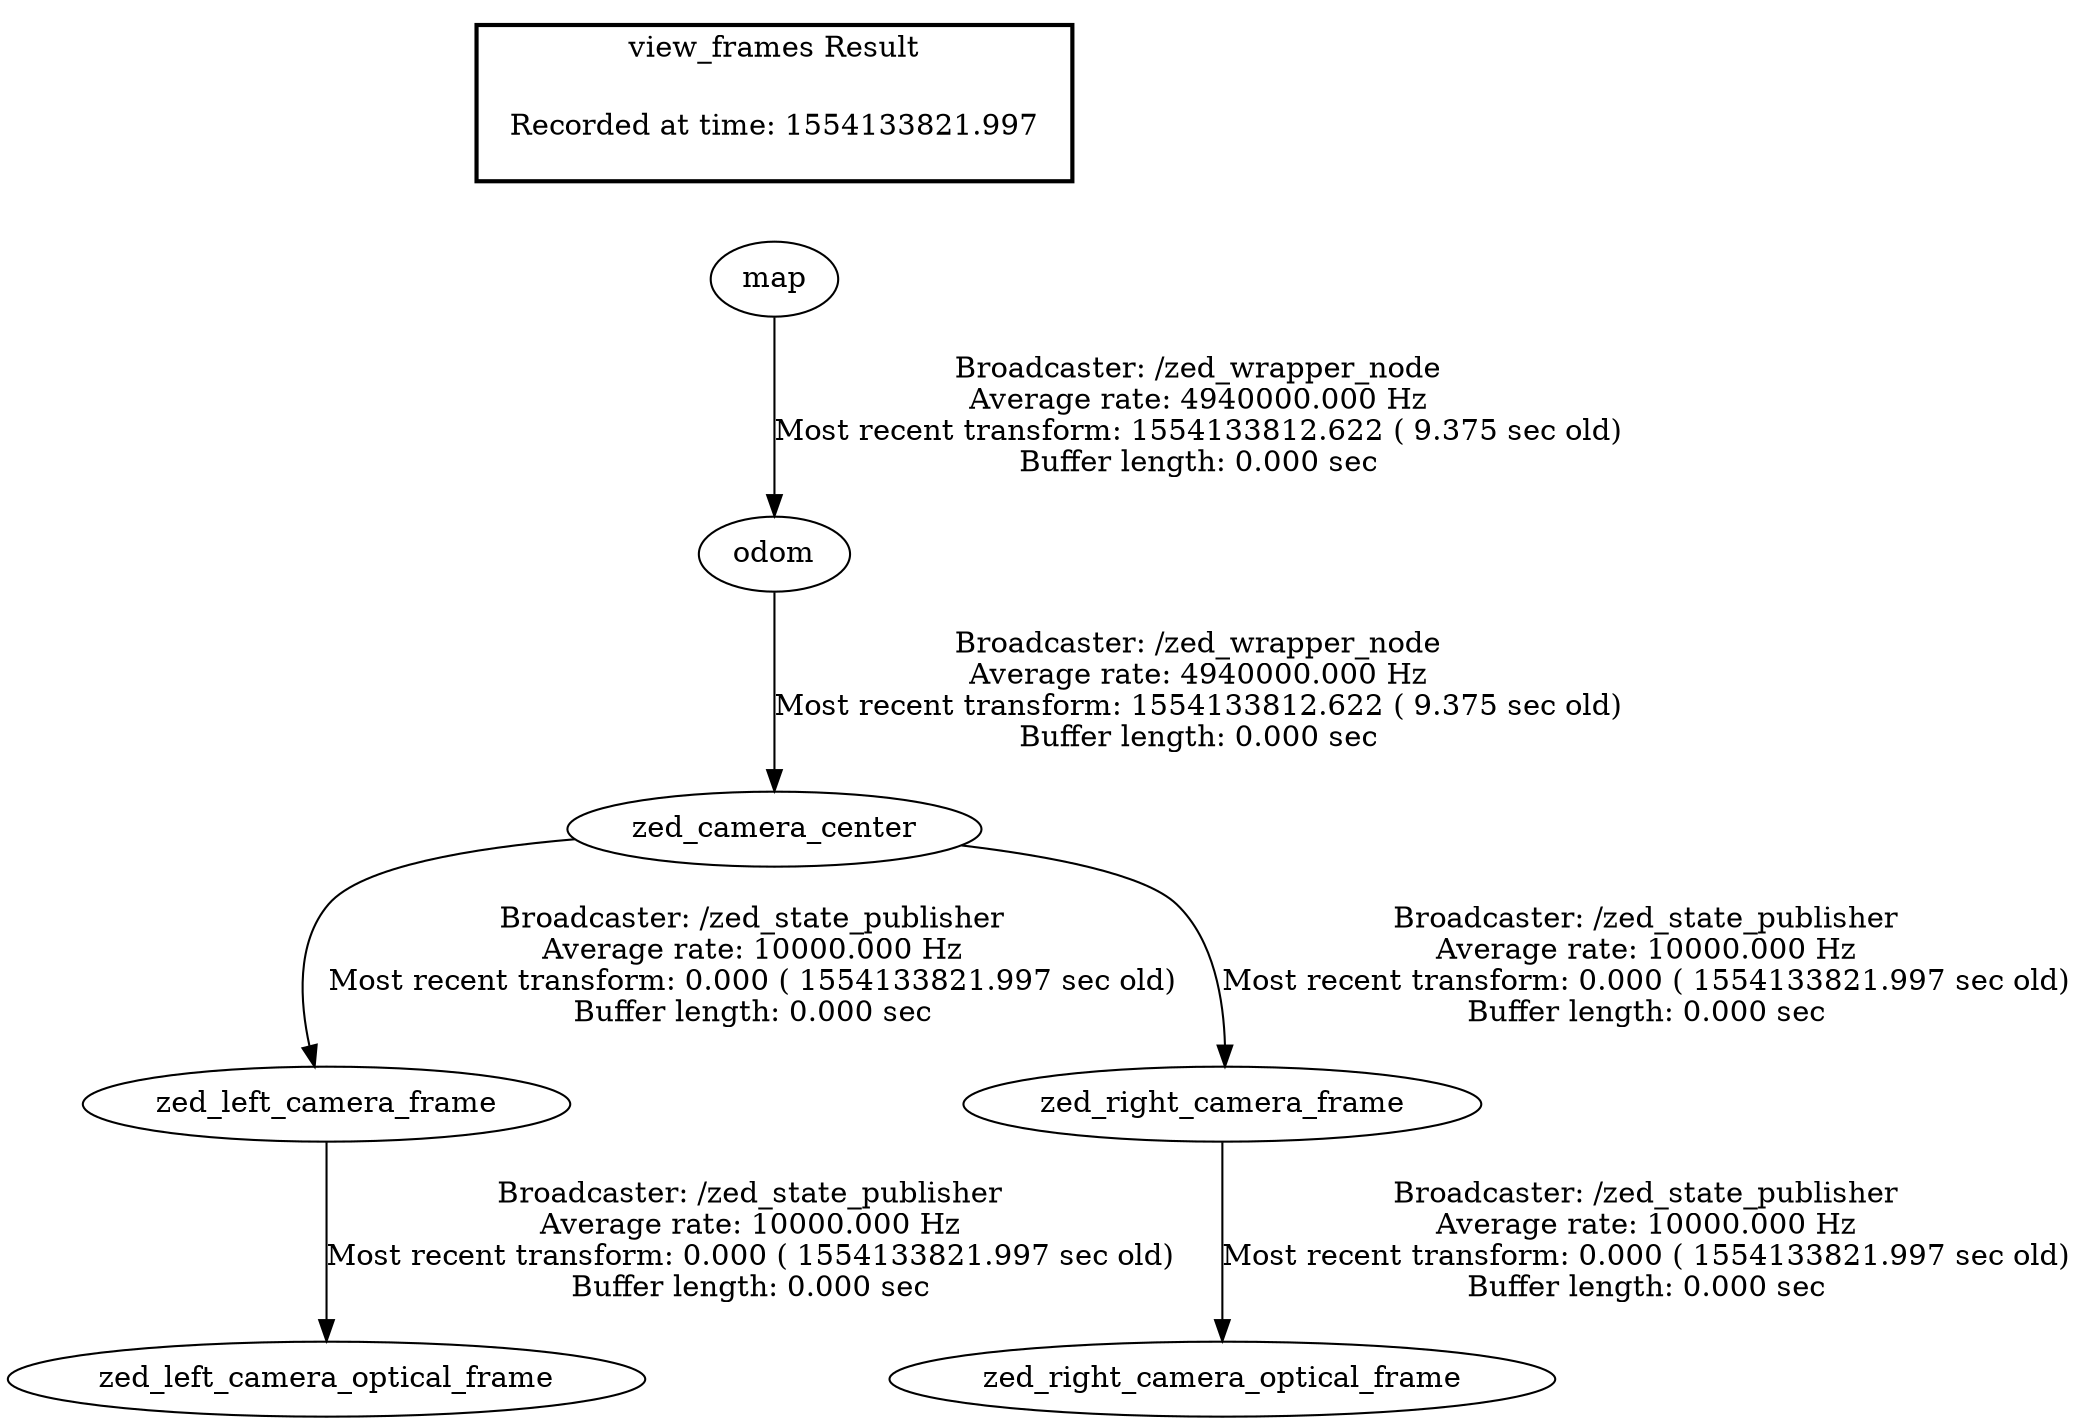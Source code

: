 digraph G {
"zed_camera_center" -> "zed_left_camera_frame"[label="Broadcaster: /zed_state_publisher\nAverage rate: 10000.000 Hz\nMost recent transform: 0.000 ( 1554133821.997 sec old)\nBuffer length: 0.000 sec\n"];
"odom" -> "zed_camera_center"[label="Broadcaster: /zed_wrapper_node\nAverage rate: 4940000.000 Hz\nMost recent transform: 1554133812.622 ( 9.375 sec old)\nBuffer length: 0.000 sec\n"];
"zed_left_camera_frame" -> "zed_left_camera_optical_frame"[label="Broadcaster: /zed_state_publisher\nAverage rate: 10000.000 Hz\nMost recent transform: 0.000 ( 1554133821.997 sec old)\nBuffer length: 0.000 sec\n"];
"zed_camera_center" -> "zed_right_camera_frame"[label="Broadcaster: /zed_state_publisher\nAverage rate: 10000.000 Hz\nMost recent transform: 0.000 ( 1554133821.997 sec old)\nBuffer length: 0.000 sec\n"];
"zed_right_camera_frame" -> "zed_right_camera_optical_frame"[label="Broadcaster: /zed_state_publisher\nAverage rate: 10000.000 Hz\nMost recent transform: 0.000 ( 1554133821.997 sec old)\nBuffer length: 0.000 sec\n"];
"map" -> "odom"[label="Broadcaster: /zed_wrapper_node\nAverage rate: 4940000.000 Hz\nMost recent transform: 1554133812.622 ( 9.375 sec old)\nBuffer length: 0.000 sec\n"];
edge [style=invis];
 subgraph cluster_legend { style=bold; color=black; label ="view_frames Result";
"Recorded at time: 1554133821.997"[ shape=plaintext ] ;
 }->"map";
}
